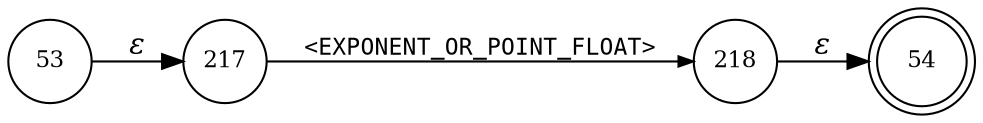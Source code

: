 digraph ATN {
rankdir=LR;
s54[fontsize=11, label="54", shape=doublecircle, fixedsize=true, width=.6];
s53[fontsize=11,label="53", shape=circle, fixedsize=true, width=.55, peripheries=1];
s217[fontsize=11,label="217", shape=circle, fixedsize=true, width=.55, peripheries=1];
s218[fontsize=11,label="218", shape=circle, fixedsize=true, width=.55, peripheries=1];
s53 -> s217 [fontname="Times-Italic", label="&epsilon;"];
s217 -> s218 [fontsize=11, fontname="Courier", arrowsize=.7, label = "<EXPONENT_OR_POINT_FLOAT>", arrowhead = normal];
s218 -> s54 [fontname="Times-Italic", label="&epsilon;"];
}